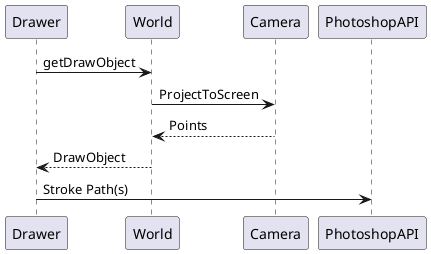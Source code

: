 @startuml drawSequence
Drawer->World: getDrawObject
World -> Camera : ProjectToScreen
Camera -->World : Points
World -->Drawer : DrawObject

Drawer -> PhotoshopAPI : Stroke Path(s)

@enduml